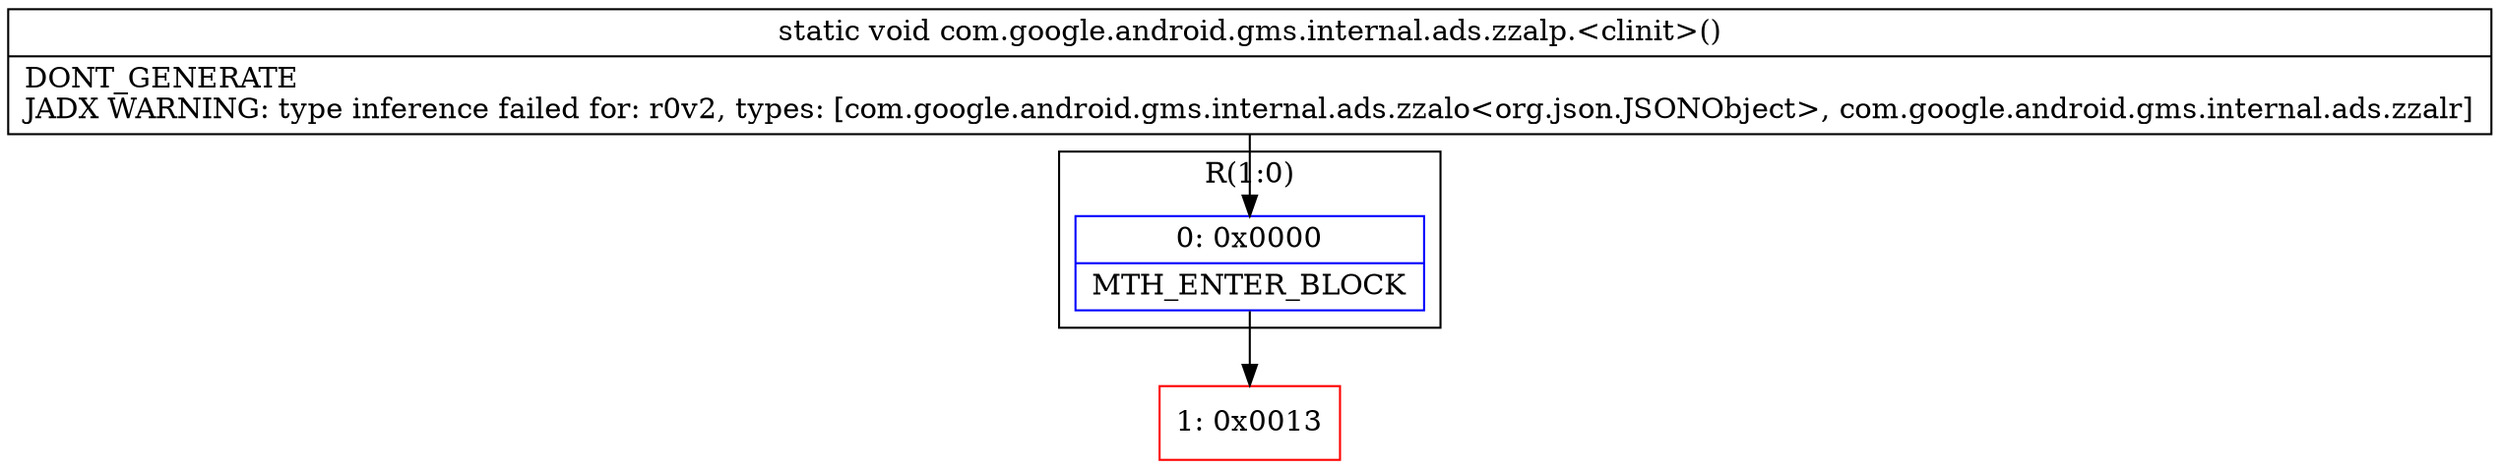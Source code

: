 digraph "CFG forcom.google.android.gms.internal.ads.zzalp.\<clinit\>()V" {
subgraph cluster_Region_334448801 {
label = "R(1:0)";
node [shape=record,color=blue];
Node_0 [shape=record,label="{0\:\ 0x0000|MTH_ENTER_BLOCK\l}"];
}
Node_1 [shape=record,color=red,label="{1\:\ 0x0013}"];
MethodNode[shape=record,label="{static void com.google.android.gms.internal.ads.zzalp.\<clinit\>()  | DONT_GENERATE\lJADX WARNING: type inference failed for: r0v2, types: [com.google.android.gms.internal.ads.zzalo\<org.json.JSONObject\>, com.google.android.gms.internal.ads.zzalr]\l}"];
MethodNode -> Node_0;
Node_0 -> Node_1;
}


